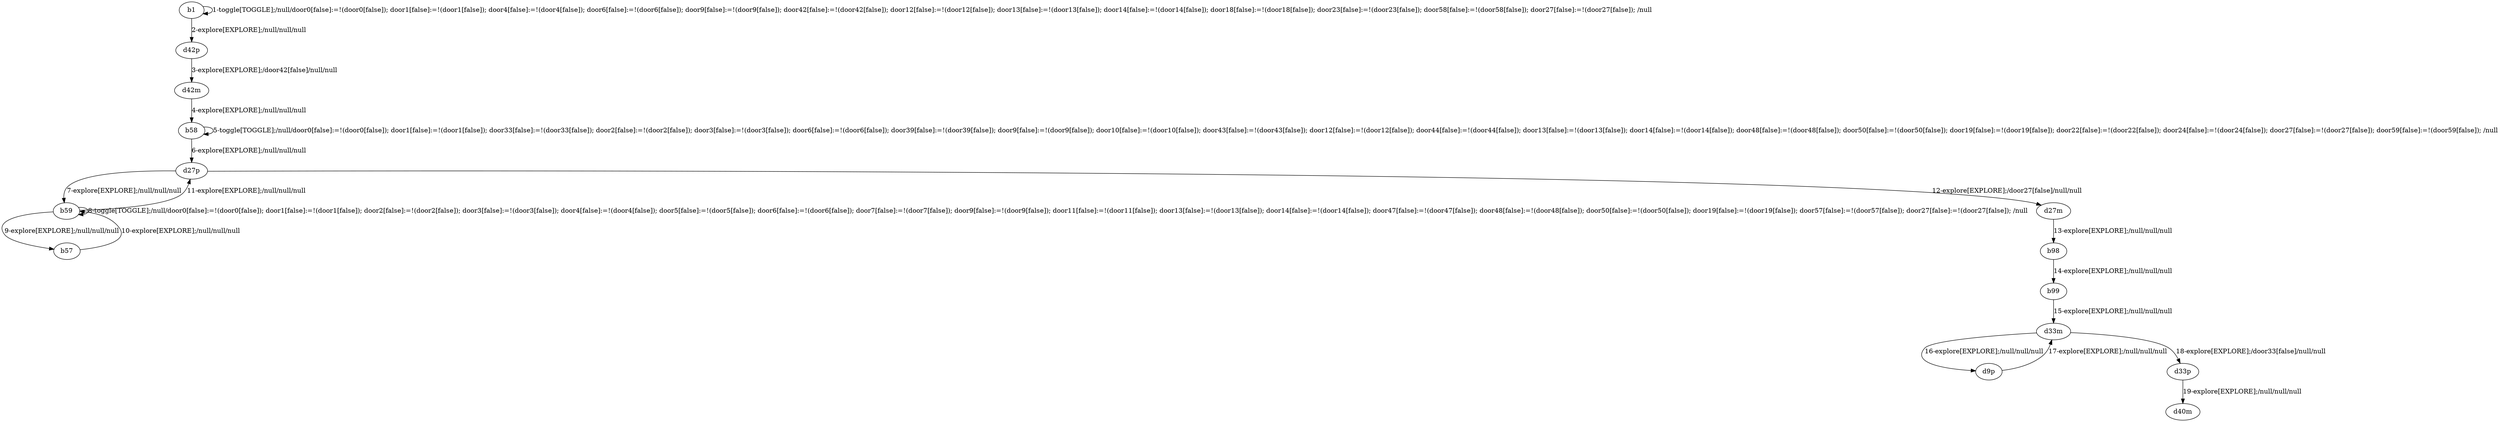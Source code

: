 # Total number of goals covered by this test: 1
# b58 --> b58

digraph g {
"b1" -> "b1" [label = "1-toggle[TOGGLE];/null/door0[false]:=!(door0[false]); door1[false]:=!(door1[false]); door4[false]:=!(door4[false]); door6[false]:=!(door6[false]); door9[false]:=!(door9[false]); door42[false]:=!(door42[false]); door12[false]:=!(door12[false]); door13[false]:=!(door13[false]); door14[false]:=!(door14[false]); door18[false]:=!(door18[false]); door23[false]:=!(door23[false]); door58[false]:=!(door58[false]); door27[false]:=!(door27[false]); /null"];
"b1" -> "d42p" [label = "2-explore[EXPLORE];/null/null/null"];
"d42p" -> "d42m" [label = "3-explore[EXPLORE];/door42[false]/null/null"];
"d42m" -> "b58" [label = "4-explore[EXPLORE];/null/null/null"];
"b58" -> "b58" [label = "5-toggle[TOGGLE];/null/door0[false]:=!(door0[false]); door1[false]:=!(door1[false]); door33[false]:=!(door33[false]); door2[false]:=!(door2[false]); door3[false]:=!(door3[false]); door6[false]:=!(door6[false]); door39[false]:=!(door39[false]); door9[false]:=!(door9[false]); door10[false]:=!(door10[false]); door43[false]:=!(door43[false]); door12[false]:=!(door12[false]); door44[false]:=!(door44[false]); door13[false]:=!(door13[false]); door14[false]:=!(door14[false]); door48[false]:=!(door48[false]); door50[false]:=!(door50[false]); door19[false]:=!(door19[false]); door22[false]:=!(door22[false]); door24[false]:=!(door24[false]); door27[false]:=!(door27[false]); door59[false]:=!(door59[false]); /null"];
"b58" -> "d27p" [label = "6-explore[EXPLORE];/null/null/null"];
"d27p" -> "b59" [label = "7-explore[EXPLORE];/null/null/null"];
"b59" -> "b59" [label = "8-toggle[TOGGLE];/null/door0[false]:=!(door0[false]); door1[false]:=!(door1[false]); door2[false]:=!(door2[false]); door3[false]:=!(door3[false]); door4[false]:=!(door4[false]); door5[false]:=!(door5[false]); door6[false]:=!(door6[false]); door7[false]:=!(door7[false]); door9[false]:=!(door9[false]); door11[false]:=!(door11[false]); door13[false]:=!(door13[false]); door14[false]:=!(door14[false]); door47[false]:=!(door47[false]); door48[false]:=!(door48[false]); door50[false]:=!(door50[false]); door19[false]:=!(door19[false]); door57[false]:=!(door57[false]); door27[false]:=!(door27[false]); /null"];
"b59" -> "b57" [label = "9-explore[EXPLORE];/null/null/null"];
"b57" -> "b59" [label = "10-explore[EXPLORE];/null/null/null"];
"b59" -> "d27p" [label = "11-explore[EXPLORE];/null/null/null"];
"d27p" -> "d27m" [label = "12-explore[EXPLORE];/door27[false]/null/null"];
"d27m" -> "b98" [label = "13-explore[EXPLORE];/null/null/null"];
"b98" -> "b99" [label = "14-explore[EXPLORE];/null/null/null"];
"b99" -> "d33m" [label = "15-explore[EXPLORE];/null/null/null"];
"d33m" -> "d9p" [label = "16-explore[EXPLORE];/null/null/null"];
"d9p" -> "d33m" [label = "17-explore[EXPLORE];/null/null/null"];
"d33m" -> "d33p" [label = "18-explore[EXPLORE];/door33[false]/null/null"];
"d33p" -> "d40m" [label = "19-explore[EXPLORE];/null/null/null"];
}